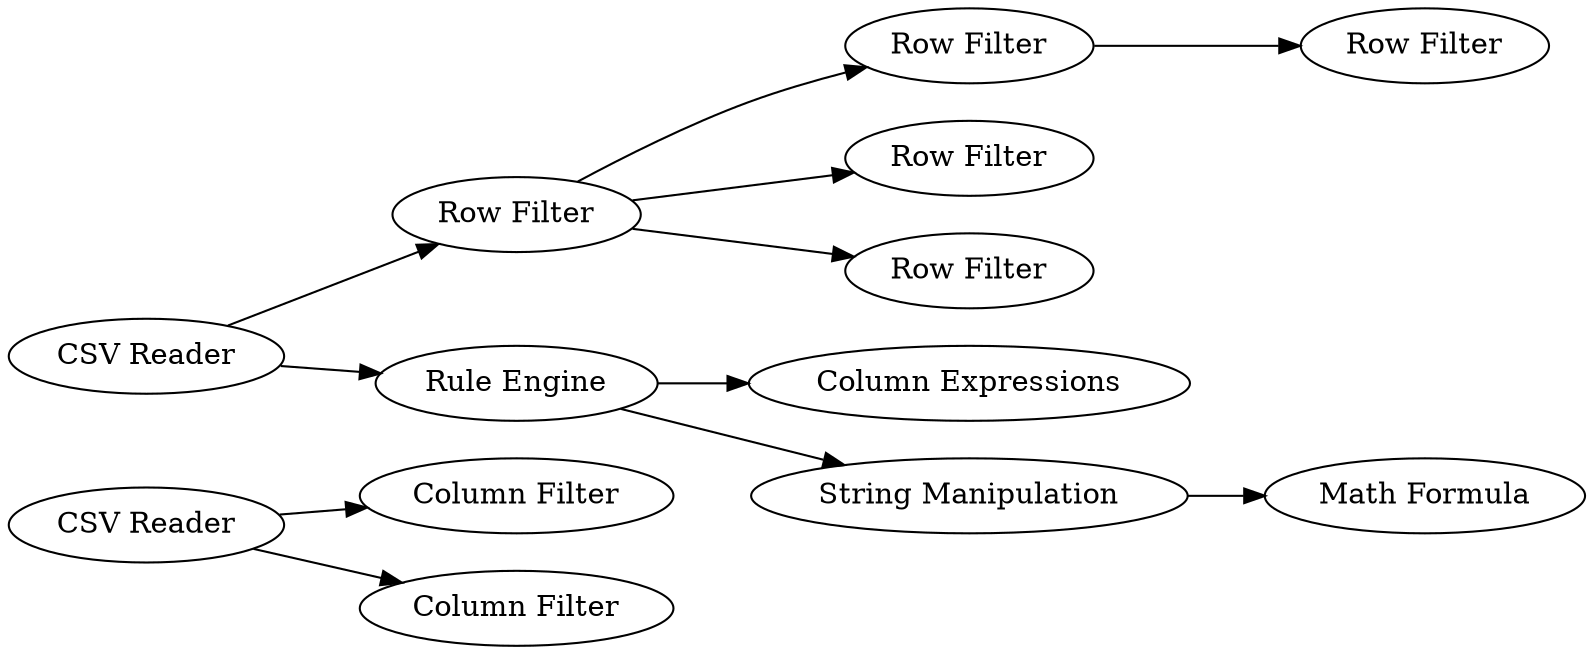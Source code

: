 digraph {
	"4083236430866350057_7" [label="CSV Reader"]
	"4083236430866350057_12" [label="Math Formula"]
	"4083236430866350057_5" [label="Row Filter"]
	"4083236430866350057_2" [label="Row Filter"]
	"4083236430866350057_10" [label="Rule Engine"]
	"4083236430866350057_4" [label="Row Filter"]
	"4083236430866350057_1" [label="CSV Reader"]
	"4083236430866350057_3" [label="Row Filter"]
	"4083236430866350057_13" [label="Column Expressions"]
	"4083236430866350057_8" [label="Column Filter"]
	"4083236430866350057_6" [label="Row Filter"]
	"4083236430866350057_11" [label="String Manipulation"]
	"4083236430866350057_9" [label="Column Filter"]
	"4083236430866350057_11" -> "4083236430866350057_12"
	"4083236430866350057_2" -> "4083236430866350057_5"
	"4083236430866350057_10" -> "4083236430866350057_13"
	"4083236430866350057_7" -> "4083236430866350057_9"
	"4083236430866350057_1" -> "4083236430866350057_2"
	"4083236430866350057_2" -> "4083236430866350057_3"
	"4083236430866350057_1" -> "4083236430866350057_10"
	"4083236430866350057_2" -> "4083236430866350057_4"
	"4083236430866350057_10" -> "4083236430866350057_11"
	"4083236430866350057_7" -> "4083236430866350057_8"
	"4083236430866350057_5" -> "4083236430866350057_6"
	rankdir=LR
}
